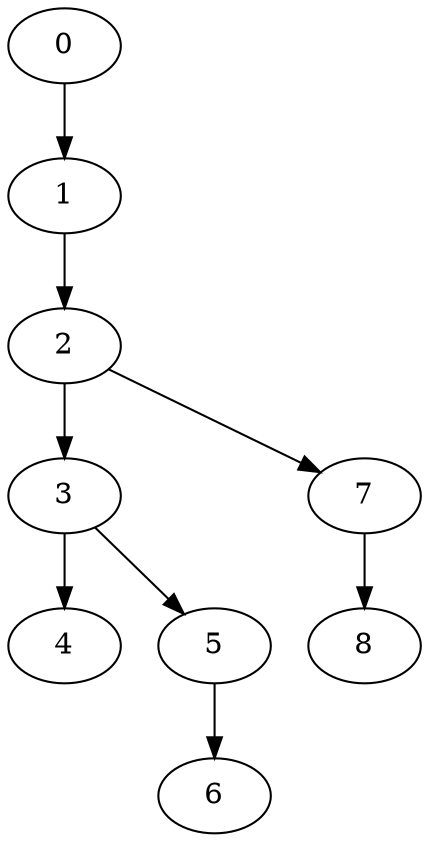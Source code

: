 digraph sameDistanceTown {
   0;
   1;
   2;
   3;
   4;
   5;
   6;
   7;
   8;
   0 -> 1 [village=exampleVillage, name=roadOA; heightLimit =2; weight = 10; primaryType = sideStreet; secondaryType=tunnel;];
   1 -> 2 [village=exampleVillage, name=roadAB; heightLimit =10; weight = 10; primaryType = sideStreet; secondaryType=none;];
   2 -> 3 [village=exampleVillage, name = roadBC; heightLimit= 10; weight = 50; primaryType = mainStreet; secondaryType =none;];
   3 -> 4 [village=exampleVillage, name= roadCD; heightLimit = 10; weight = 70; primaryType = mainStreet; secondaryType= none;];
   3 -> 5 [village=exampleVillage, name=roadCE; heightLimit =2; weight = 5; primaryType = sideStreet; secondaryType=tunnel;];
   5 -> 6 [village=exampleVillage, name=roadEF; heightLimit =10; weight = 65; primaryType = sideStreet; secondaryType=none;];
   2 -> 7 [village=exampleVillage, name = roadBG; heightLimit= 10; weight = 5; primaryType = mainStreet; secondaryType =none;];
   7 -> 8 [village=exampleVillage, name= roadFG; heightLimit = 10; weight = 15; primaryType = mainStreet; secondaryType= none;];
}
